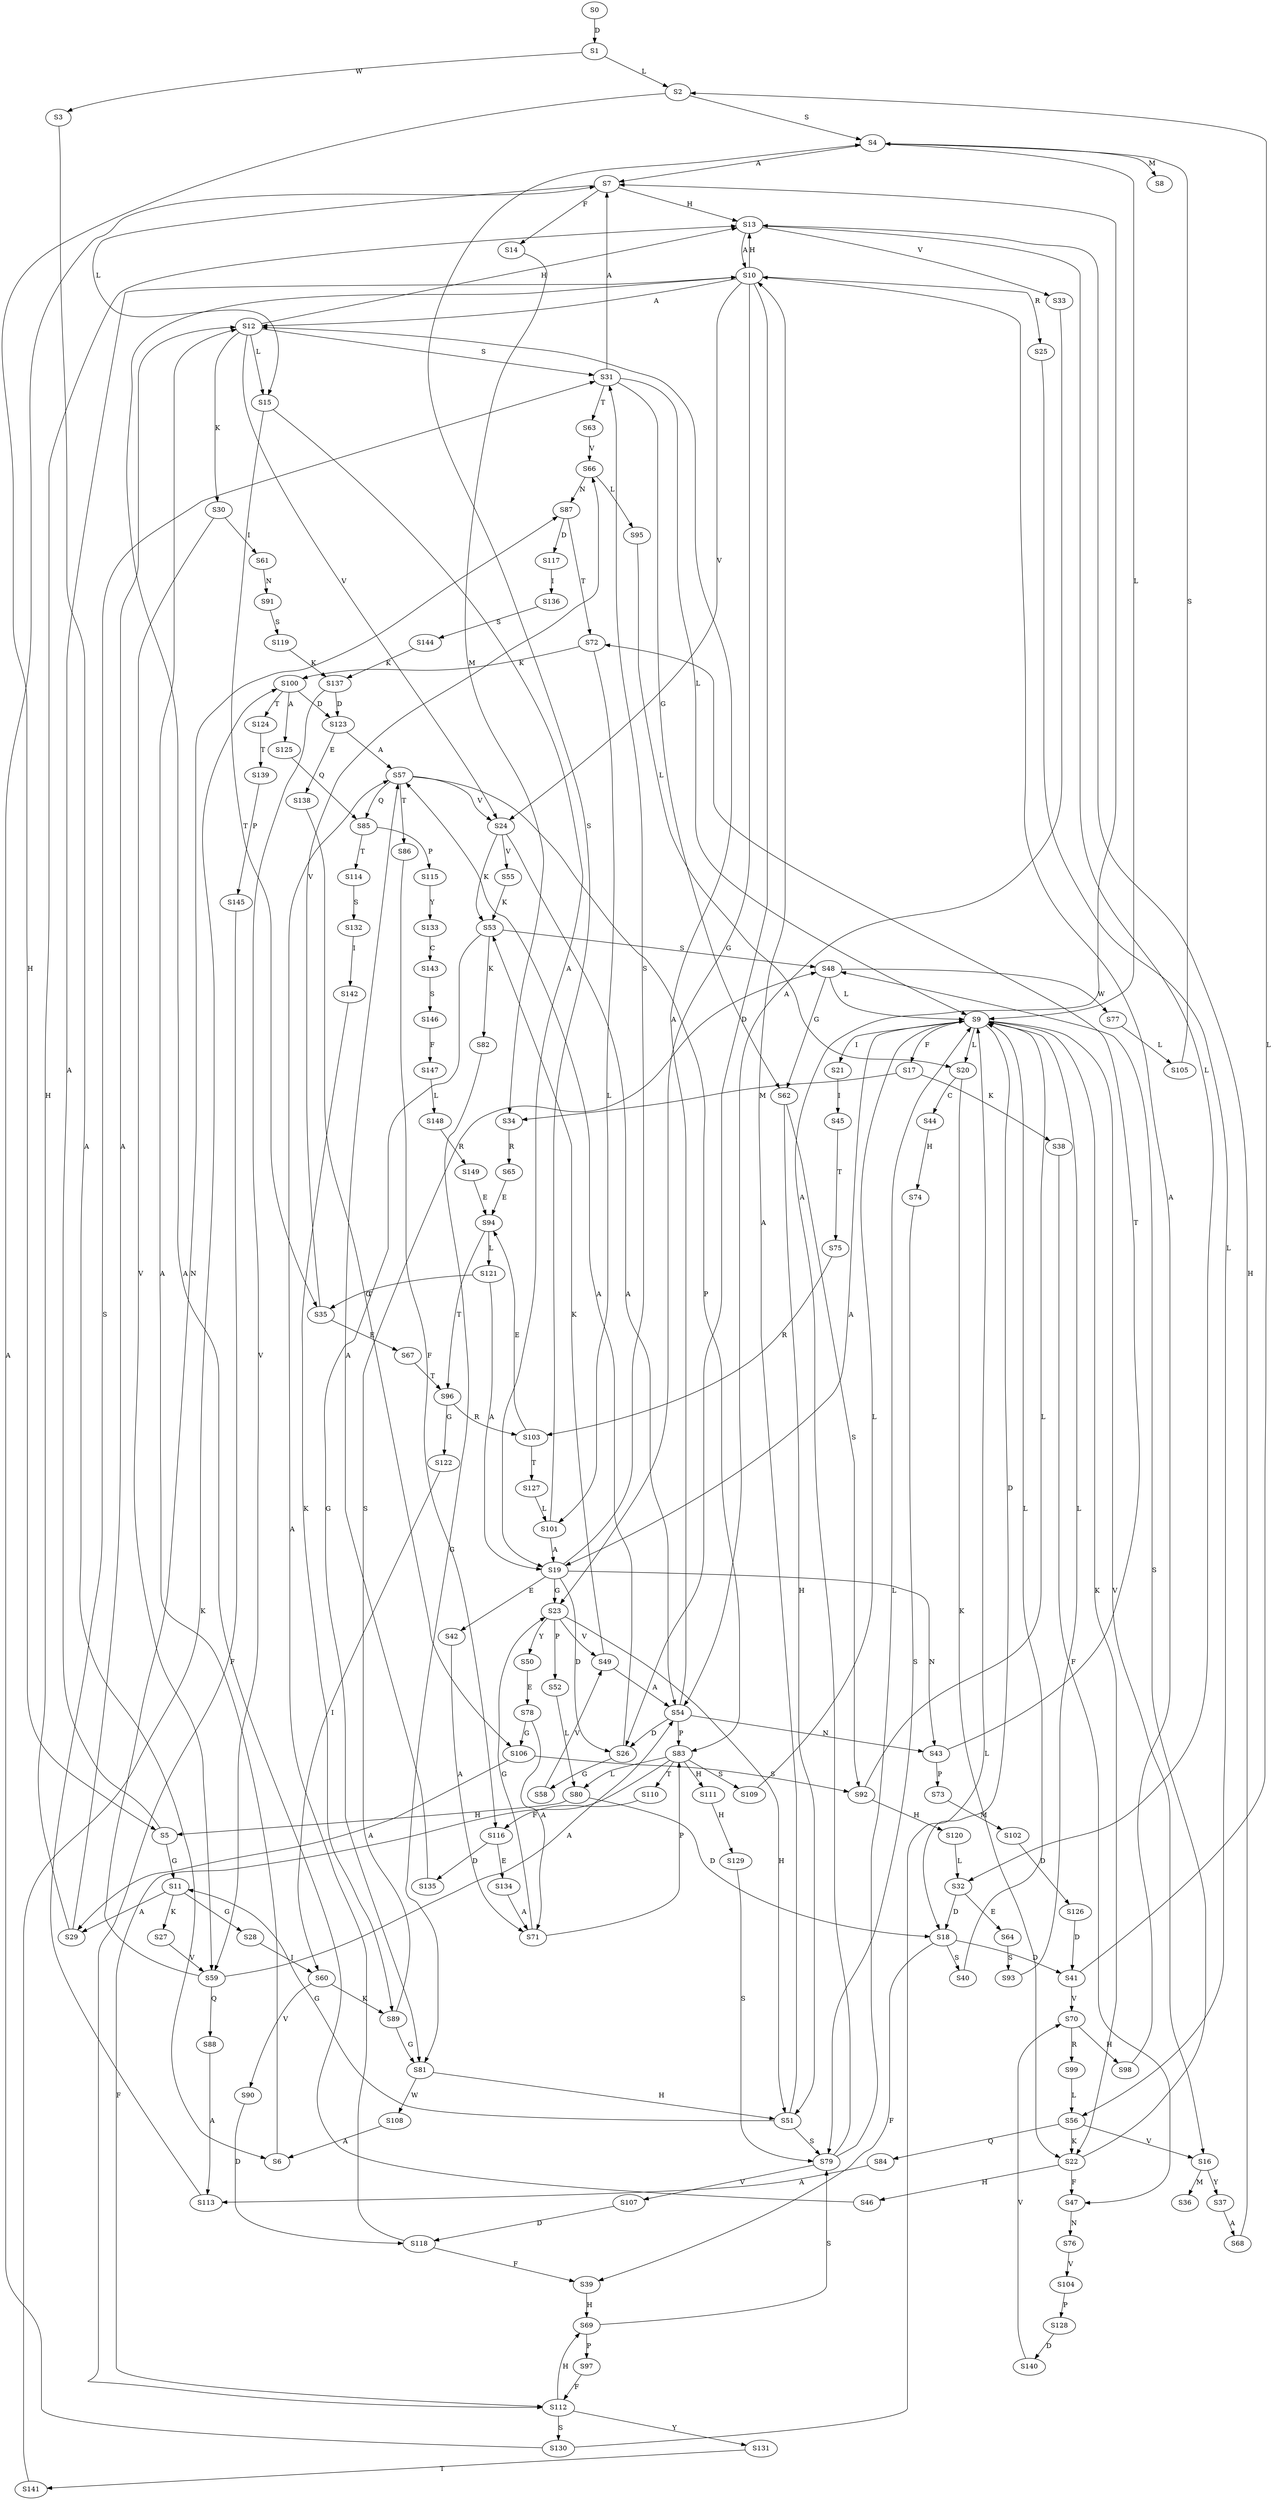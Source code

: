 strict digraph  {
	S0 -> S1 [ label = D ];
	S1 -> S2 [ label = L ];
	S1 -> S3 [ label = W ];
	S2 -> S4 [ label = S ];
	S2 -> S5 [ label = H ];
	S3 -> S6 [ label = A ];
	S4 -> S7 [ label = A ];
	S4 -> S8 [ label = M ];
	S4 -> S9 [ label = L ];
	S5 -> S10 [ label = A ];
	S5 -> S11 [ label = G ];
	S6 -> S12 [ label = A ];
	S7 -> S13 [ label = H ];
	S7 -> S14 [ label = F ];
	S7 -> S15 [ label = L ];
	S9 -> S16 [ label = V ];
	S9 -> S17 [ label = F ];
	S9 -> S18 [ label = D ];
	S9 -> S19 [ label = A ];
	S9 -> S20 [ label = L ];
	S9 -> S21 [ label = I ];
	S9 -> S22 [ label = K ];
	S10 -> S23 [ label = G ];
	S10 -> S24 [ label = V ];
	S10 -> S13 [ label = H ];
	S10 -> S12 [ label = A ];
	S10 -> S25 [ label = R ];
	S10 -> S26 [ label = D ];
	S11 -> S27 [ label = K ];
	S11 -> S28 [ label = G ];
	S11 -> S29 [ label = A ];
	S12 -> S30 [ label = K ];
	S12 -> S15 [ label = L ];
	S12 -> S31 [ label = S ];
	S12 -> S24 [ label = V ];
	S12 -> S13 [ label = H ];
	S13 -> S10 [ label = A ];
	S13 -> S32 [ label = L ];
	S13 -> S33 [ label = V ];
	S14 -> S34 [ label = M ];
	S15 -> S35 [ label = T ];
	S15 -> S19 [ label = A ];
	S16 -> S36 [ label = M ];
	S16 -> S37 [ label = Y ];
	S17 -> S34 [ label = M ];
	S17 -> S38 [ label = K ];
	S18 -> S39 [ label = F ];
	S18 -> S40 [ label = S ];
	S18 -> S41 [ label = D ];
	S19 -> S42 [ label = E ];
	S19 -> S26 [ label = D ];
	S19 -> S43 [ label = N ];
	S19 -> S31 [ label = S ];
	S19 -> S23 [ label = G ];
	S20 -> S22 [ label = K ];
	S20 -> S44 [ label = C ];
	S21 -> S45 [ label = I ];
	S22 -> S46 [ label = H ];
	S22 -> S47 [ label = F ];
	S22 -> S48 [ label = S ];
	S23 -> S49 [ label = V ];
	S23 -> S50 [ label = Y ];
	S23 -> S51 [ label = H ];
	S23 -> S52 [ label = P ];
	S24 -> S53 [ label = K ];
	S24 -> S54 [ label = A ];
	S24 -> S55 [ label = V ];
	S25 -> S56 [ label = L ];
	S26 -> S57 [ label = A ];
	S26 -> S58 [ label = G ];
	S27 -> S59 [ label = V ];
	S28 -> S60 [ label = I ];
	S29 -> S13 [ label = H ];
	S29 -> S12 [ label = A ];
	S30 -> S59 [ label = V ];
	S30 -> S61 [ label = I ];
	S31 -> S62 [ label = G ];
	S31 -> S9 [ label = L ];
	S31 -> S7 [ label = A ];
	S31 -> S63 [ label = T ];
	S32 -> S18 [ label = D ];
	S32 -> S64 [ label = E ];
	S33 -> S54 [ label = A ];
	S34 -> S65 [ label = R ];
	S35 -> S66 [ label = V ];
	S35 -> S67 [ label = E ];
	S37 -> S68 [ label = A ];
	S38 -> S47 [ label = F ];
	S39 -> S69 [ label = H ];
	S40 -> S9 [ label = L ];
	S41 -> S70 [ label = V ];
	S41 -> S2 [ label = L ];
	S42 -> S71 [ label = A ];
	S43 -> S72 [ label = T ];
	S43 -> S73 [ label = P ];
	S44 -> S74 [ label = H ];
	S45 -> S75 [ label = T ];
	S46 -> S10 [ label = A ];
	S47 -> S76 [ label = N ];
	S48 -> S77 [ label = W ];
	S48 -> S62 [ label = G ];
	S48 -> S9 [ label = L ];
	S49 -> S53 [ label = K ];
	S49 -> S54 [ label = A ];
	S50 -> S78 [ label = E ];
	S51 -> S79 [ label = S ];
	S51 -> S11 [ label = G ];
	S51 -> S10 [ label = A ];
	S52 -> S80 [ label = L ];
	S53 -> S81 [ label = G ];
	S53 -> S82 [ label = K ];
	S53 -> S48 [ label = S ];
	S54 -> S43 [ label = N ];
	S54 -> S83 [ label = P ];
	S54 -> S12 [ label = A ];
	S54 -> S26 [ label = D ];
	S55 -> S53 [ label = K ];
	S56 -> S22 [ label = K ];
	S56 -> S84 [ label = Q ];
	S56 -> S16 [ label = V ];
	S57 -> S83 [ label = P ];
	S57 -> S24 [ label = V ];
	S57 -> S85 [ label = Q ];
	S57 -> S86 [ label = T ];
	S58 -> S49 [ label = V ];
	S59 -> S87 [ label = N ];
	S59 -> S88 [ label = Q ];
	S59 -> S54 [ label = A ];
	S60 -> S89 [ label = K ];
	S60 -> S90 [ label = V ];
	S61 -> S91 [ label = N ];
	S62 -> S51 [ label = H ];
	S62 -> S92 [ label = S ];
	S63 -> S66 [ label = V ];
	S64 -> S93 [ label = S ];
	S65 -> S94 [ label = E ];
	S66 -> S95 [ label = L ];
	S66 -> S87 [ label = N ];
	S67 -> S96 [ label = T ];
	S68 -> S13 [ label = H ];
	S69 -> S97 [ label = P ];
	S69 -> S79 [ label = S ];
	S70 -> S98 [ label = H ];
	S70 -> S99 [ label = R ];
	S71 -> S23 [ label = G ];
	S71 -> S83 [ label = P ];
	S72 -> S100 [ label = K ];
	S72 -> S101 [ label = L ];
	S73 -> S102 [ label = M ];
	S74 -> S79 [ label = S ];
	S75 -> S103 [ label = R ];
	S76 -> S104 [ label = V ];
	S77 -> S105 [ label = L ];
	S78 -> S106 [ label = G ];
	S78 -> S71 [ label = A ];
	S79 -> S9 [ label = L ];
	S79 -> S107 [ label = V ];
	S79 -> S7 [ label = A ];
	S80 -> S5 [ label = H ];
	S80 -> S18 [ label = D ];
	S81 -> S108 [ label = W ];
	S81 -> S51 [ label = H ];
	S82 -> S81 [ label = G ];
	S83 -> S109 [ label = S ];
	S83 -> S80 [ label = L ];
	S83 -> S110 [ label = T ];
	S83 -> S111 [ label = H ];
	S83 -> S112 [ label = F ];
	S84 -> S113 [ label = A ];
	S85 -> S114 [ label = T ];
	S85 -> S115 [ label = P ];
	S86 -> S116 [ label = F ];
	S87 -> S72 [ label = T ];
	S87 -> S117 [ label = D ];
	S88 -> S113 [ label = A ];
	S89 -> S81 [ label = G ];
	S89 -> S48 [ label = S ];
	S90 -> S118 [ label = D ];
	S91 -> S119 [ label = S ];
	S92 -> S9 [ label = L ];
	S92 -> S120 [ label = H ];
	S93 -> S9 [ label = L ];
	S94 -> S121 [ label = L ];
	S94 -> S96 [ label = T ];
	S95 -> S20 [ label = L ];
	S96 -> S103 [ label = R ];
	S96 -> S122 [ label = G ];
	S97 -> S112 [ label = F ];
	S98 -> S10 [ label = A ];
	S99 -> S56 [ label = L ];
	S100 -> S123 [ label = D ];
	S100 -> S124 [ label = T ];
	S100 -> S125 [ label = A ];
	S101 -> S19 [ label = A ];
	S101 -> S4 [ label = S ];
	S102 -> S126 [ label = D ];
	S103 -> S127 [ label = T ];
	S103 -> S94 [ label = E ];
	S104 -> S128 [ label = P ];
	S105 -> S4 [ label = S ];
	S106 -> S29 [ label = A ];
	S106 -> S92 [ label = S ];
	S107 -> S118 [ label = D ];
	S108 -> S6 [ label = A ];
	S109 -> S9 [ label = L ];
	S110 -> S116 [ label = F ];
	S111 -> S129 [ label = H ];
	S112 -> S130 [ label = S ];
	S112 -> S131 [ label = Y ];
	S112 -> S69 [ label = H ];
	S113 -> S31 [ label = S ];
	S114 -> S132 [ label = S ];
	S115 -> S133 [ label = Y ];
	S116 -> S134 [ label = E ];
	S116 -> S135 [ label = D ];
	S117 -> S136 [ label = I ];
	S118 -> S39 [ label = F ];
	S118 -> S57 [ label = A ];
	S119 -> S137 [ label = K ];
	S120 -> S32 [ label = L ];
	S121 -> S19 [ label = A ];
	S121 -> S35 [ label = T ];
	S122 -> S60 [ label = I ];
	S123 -> S57 [ label = A ];
	S123 -> S138 [ label = E ];
	S124 -> S139 [ label = T ];
	S125 -> S85 [ label = Q ];
	S126 -> S41 [ label = D ];
	S127 -> S101 [ label = L ];
	S128 -> S140 [ label = D ];
	S129 -> S79 [ label = S ];
	S130 -> S9 [ label = L ];
	S130 -> S7 [ label = A ];
	S131 -> S141 [ label = T ];
	S132 -> S142 [ label = I ];
	S133 -> S143 [ label = C ];
	S134 -> S71 [ label = A ];
	S135 -> S57 [ label = A ];
	S136 -> S144 [ label = S ];
	S137 -> S123 [ label = D ];
	S137 -> S59 [ label = V ];
	S138 -> S106 [ label = G ];
	S139 -> S145 [ label = P ];
	S140 -> S70 [ label = V ];
	S141 -> S100 [ label = K ];
	S142 -> S89 [ label = K ];
	S143 -> S146 [ label = S ];
	S144 -> S137 [ label = K ];
	S145 -> S112 [ label = F ];
	S146 -> S147 [ label = F ];
	S147 -> S148 [ label = L ];
	S148 -> S149 [ label = R ];
	S149 -> S94 [ label = E ];
}

